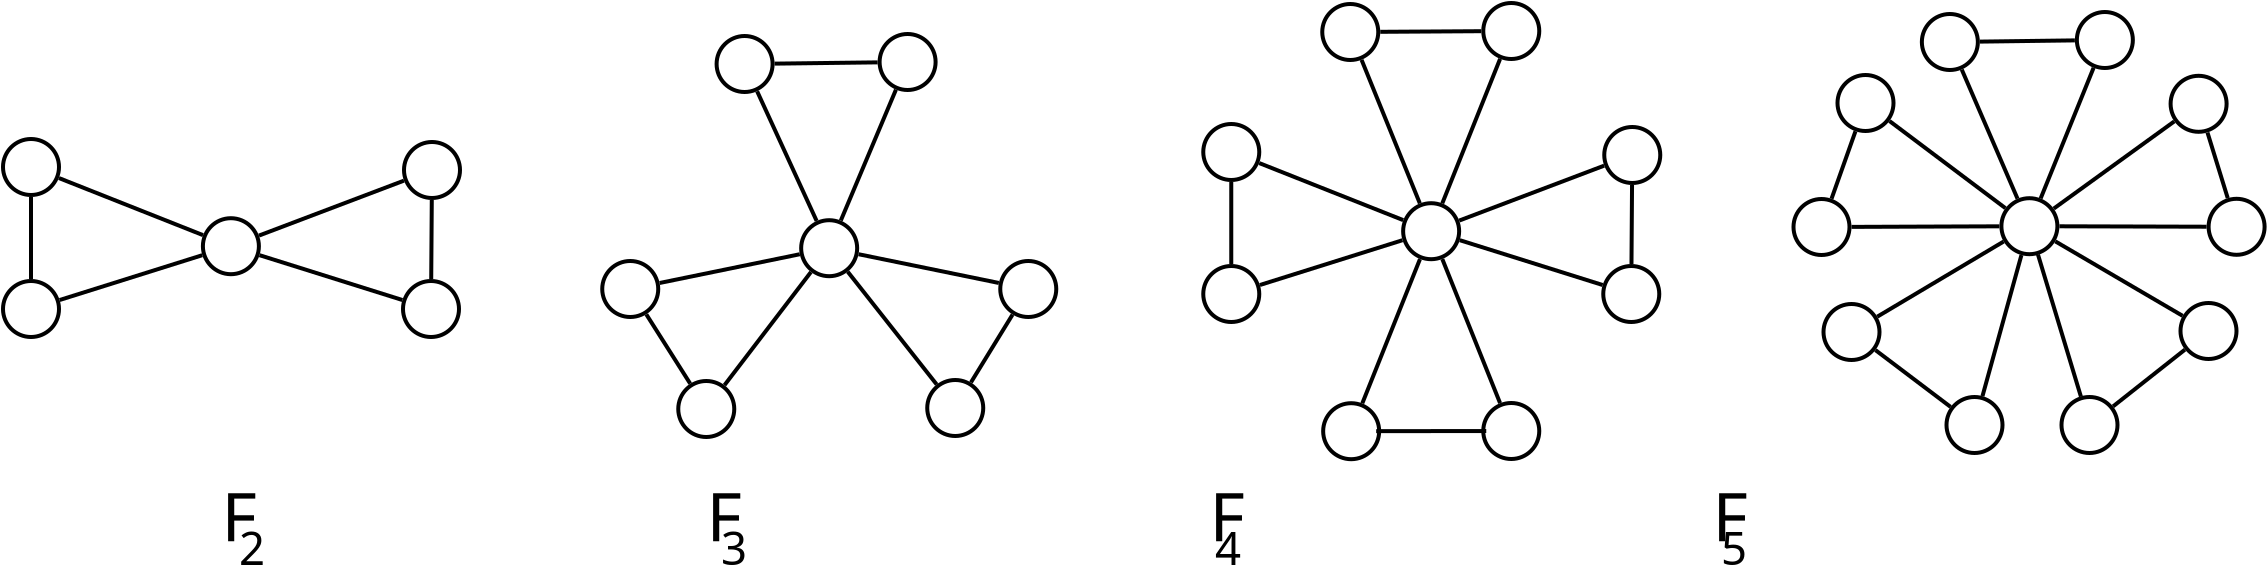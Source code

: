 <?xml version="1.0" encoding="UTF-8"?>
<dia:diagram xmlns:dia="http://www.lysator.liu.se/~alla/dia/">
  <dia:layer name="Background" visible="true" active="true">
    <dia:object type="Standard - Ellipse" version="0" id="O0">
      <dia:attribute name="obj_pos">
        <dia:point val="48.6,21.45"/>
      </dia:attribute>
      <dia:attribute name="obj_bb">
        <dia:rectangle val="48.5,21.35;51.5,24.35"/>
      </dia:attribute>
      <dia:attribute name="elem_corner">
        <dia:point val="48.6,21.45"/>
      </dia:attribute>
      <dia:attribute name="elem_width">
        <dia:real val="2.8"/>
      </dia:attribute>
      <dia:attribute name="elem_height">
        <dia:real val="2.8"/>
      </dia:attribute>
      <dia:attribute name="border_width">
        <dia:real val="0.2"/>
      </dia:attribute>
      <dia:attribute name="show_background">
        <dia:boolean val="false"/>
      </dia:attribute>
      <dia:attribute name="aspect">
        <dia:enum val="2"/>
      </dia:attribute>
    </dia:object>
    <dia:object type="Standard - Line" version="0" id="O1">
      <dia:attribute name="obj_pos">
        <dia:point val="41.399,19.442"/>
      </dia:attribute>
      <dia:attribute name="obj_bb">
        <dia:rectangle val="41.269,19.312;48.736,22.427"/>
      </dia:attribute>
      <dia:attribute name="conn_endpoints">
        <dia:point val="41.399,19.442"/>
        <dia:point val="48.606,22.298"/>
      </dia:attribute>
      <dia:attribute name="numcp">
        <dia:int val="1"/>
      </dia:attribute>
      <dia:attribute name="line_width">
        <dia:real val="0.2"/>
      </dia:attribute>
      <dia:connections>
        <dia:connection handle="0" to="O2" connection="8"/>
        <dia:connection handle="1" to="O0" connection="8"/>
      </dia:connections>
    </dia:object>
    <dia:object type="Standard - Ellipse" version="0" id="O2">
      <dia:attribute name="obj_pos">
        <dia:point val="38.605,17.49"/>
      </dia:attribute>
      <dia:attribute name="obj_bb">
        <dia:rectangle val="38.505,17.39;41.505,20.39"/>
      </dia:attribute>
      <dia:attribute name="elem_corner">
        <dia:point val="38.605,17.49"/>
      </dia:attribute>
      <dia:attribute name="elem_width">
        <dia:real val="2.8"/>
      </dia:attribute>
      <dia:attribute name="elem_height">
        <dia:real val="2.8"/>
      </dia:attribute>
      <dia:attribute name="border_width">
        <dia:real val="0.2"/>
      </dia:attribute>
      <dia:attribute name="show_background">
        <dia:boolean val="false"/>
      </dia:attribute>
      <dia:attribute name="aspect">
        <dia:enum val="2"/>
      </dia:attribute>
    </dia:object>
    <dia:object type="Standard - Line" version="0" id="O3">
      <dia:attribute name="obj_pos">
        <dia:point val="41.436,25.541"/>
      </dia:attribute>
      <dia:attribute name="obj_bb">
        <dia:rectangle val="41.31,23.174;48.695,25.666"/>
      </dia:attribute>
      <dia:attribute name="conn_endpoints">
        <dia:point val="41.436,25.541"/>
        <dia:point val="48.569,23.299"/>
      </dia:attribute>
      <dia:attribute name="numcp">
        <dia:int val="1"/>
      </dia:attribute>
      <dia:attribute name="line_width">
        <dia:real val="0.2"/>
      </dia:attribute>
      <dia:connections>
        <dia:connection handle="0" to="O4" connection="8"/>
        <dia:connection handle="1" to="O0" connection="8"/>
      </dia:connections>
    </dia:object>
    <dia:object type="Standard - Ellipse" version="0" id="O4">
      <dia:attribute name="obj_pos">
        <dia:point val="38.605,24.59"/>
      </dia:attribute>
      <dia:attribute name="obj_bb">
        <dia:rectangle val="38.505,24.49;41.505,27.49"/>
      </dia:attribute>
      <dia:attribute name="elem_corner">
        <dia:point val="38.605,24.59"/>
      </dia:attribute>
      <dia:attribute name="elem_width">
        <dia:real val="2.8"/>
      </dia:attribute>
      <dia:attribute name="elem_height">
        <dia:real val="2.8"/>
      </dia:attribute>
      <dia:attribute name="border_width">
        <dia:real val="0.2"/>
      </dia:attribute>
      <dia:attribute name="show_background">
        <dia:boolean val="false"/>
      </dia:attribute>
      <dia:attribute name="aspect">
        <dia:enum val="2"/>
      </dia:attribute>
    </dia:object>
    <dia:object type="Standard - Line" version="0" id="O5">
      <dia:attribute name="obj_pos">
        <dia:point val="40.005,24.49"/>
      </dia:attribute>
      <dia:attribute name="obj_bb">
        <dia:rectangle val="39.905,20.29;40.105,24.59"/>
      </dia:attribute>
      <dia:attribute name="conn_endpoints">
        <dia:point val="40.005,24.49"/>
        <dia:point val="40.005,20.39"/>
      </dia:attribute>
      <dia:attribute name="numcp">
        <dia:int val="1"/>
      </dia:attribute>
      <dia:attribute name="line_width">
        <dia:real val="0.2"/>
      </dia:attribute>
      <dia:connections>
        <dia:connection handle="0" to="O4" connection="8"/>
        <dia:connection handle="1" to="O2" connection="8"/>
      </dia:connections>
    </dia:object>
    <dia:object type="Standard - Line" version="0" id="O6">
      <dia:attribute name="obj_pos">
        <dia:point val="58.653,19.571"/>
      </dia:attribute>
      <dia:attribute name="obj_bb">
        <dia:rectangle val="51.273,19.442;58.782,22.448"/>
      </dia:attribute>
      <dia:attribute name="conn_endpoints">
        <dia:point val="58.653,19.571"/>
        <dia:point val="51.402,22.319"/>
      </dia:attribute>
      <dia:attribute name="numcp">
        <dia:int val="1"/>
      </dia:attribute>
      <dia:attribute name="line_width">
        <dia:real val="0.2"/>
      </dia:attribute>
      <dia:connections>
        <dia:connection handle="0" to="O7" connection="8"/>
        <dia:connection handle="1" to="O0" connection="8"/>
      </dia:connections>
    </dia:object>
    <dia:object type="Standard - Ellipse" version="0" id="O7">
      <dia:attribute name="obj_pos">
        <dia:point val="58.655,17.64"/>
      </dia:attribute>
      <dia:attribute name="obj_bb">
        <dia:rectangle val="58.555,17.54;61.555,20.54"/>
      </dia:attribute>
      <dia:attribute name="elem_corner">
        <dia:point val="58.655,17.64"/>
      </dia:attribute>
      <dia:attribute name="elem_width">
        <dia:real val="2.8"/>
      </dia:attribute>
      <dia:attribute name="elem_height">
        <dia:real val="2.8"/>
      </dia:attribute>
      <dia:attribute name="border_width">
        <dia:real val="0.2"/>
      </dia:attribute>
      <dia:attribute name="show_background">
        <dia:boolean val="false"/>
      </dia:attribute>
      <dia:attribute name="aspect">
        <dia:enum val="2"/>
      </dia:attribute>
    </dia:object>
    <dia:object type="Standard - Line" version="0" id="O8">
      <dia:attribute name="obj_pos">
        <dia:point val="58.576,25.541"/>
      </dia:attribute>
      <dia:attribute name="obj_bb">
        <dia:rectangle val="51.304,23.173;58.701,25.667"/>
      </dia:attribute>
      <dia:attribute name="conn_endpoints">
        <dia:point val="58.576,25.541"/>
        <dia:point val="51.429,23.299"/>
      </dia:attribute>
      <dia:attribute name="numcp">
        <dia:int val="1"/>
      </dia:attribute>
      <dia:attribute name="line_width">
        <dia:real val="0.2"/>
      </dia:attribute>
      <dia:connections>
        <dia:connection handle="0" to="O9" connection="8"/>
        <dia:connection handle="1" to="O0" connection="8"/>
      </dia:connections>
    </dia:object>
    <dia:object type="Standard - Ellipse" version="0" id="O9">
      <dia:attribute name="obj_pos">
        <dia:point val="58.605,24.59"/>
      </dia:attribute>
      <dia:attribute name="obj_bb">
        <dia:rectangle val="58.505,24.49;61.505,27.49"/>
      </dia:attribute>
      <dia:attribute name="elem_corner">
        <dia:point val="58.605,24.59"/>
      </dia:attribute>
      <dia:attribute name="elem_width">
        <dia:real val="2.8"/>
      </dia:attribute>
      <dia:attribute name="elem_height">
        <dia:real val="2.8"/>
      </dia:attribute>
      <dia:attribute name="border_width">
        <dia:real val="0.2"/>
      </dia:attribute>
      <dia:attribute name="show_background">
        <dia:boolean val="false"/>
      </dia:attribute>
      <dia:attribute name="aspect">
        <dia:enum val="2"/>
      </dia:attribute>
    </dia:object>
    <dia:object type="Standard - Line" version="0" id="O10">
      <dia:attribute name="obj_pos">
        <dia:point val="60.016,24.49"/>
      </dia:attribute>
      <dia:attribute name="obj_bb">
        <dia:rectangle val="59.915,20.44;60.145,24.59"/>
      </dia:attribute>
      <dia:attribute name="conn_endpoints">
        <dia:point val="60.016,24.49"/>
        <dia:point val="60.044,20.54"/>
      </dia:attribute>
      <dia:attribute name="numcp">
        <dia:int val="1"/>
      </dia:attribute>
      <dia:attribute name="line_width">
        <dia:real val="0.2"/>
      </dia:attribute>
      <dia:connections>
        <dia:connection handle="0" to="O9" connection="8"/>
        <dia:connection handle="1" to="O7" connection="8"/>
      </dia:connections>
    </dia:object>
    <dia:object type="Standard - Ellipse" version="0" id="O11">
      <dia:attribute name="obj_pos">
        <dia:point val="78.513,21.55"/>
      </dia:attribute>
      <dia:attribute name="obj_bb">
        <dia:rectangle val="78.412,21.45;81.412,24.45"/>
      </dia:attribute>
      <dia:attribute name="elem_corner">
        <dia:point val="78.513,21.55"/>
      </dia:attribute>
      <dia:attribute name="elem_width">
        <dia:real val="2.8"/>
      </dia:attribute>
      <dia:attribute name="elem_height">
        <dia:real val="2.8"/>
      </dia:attribute>
      <dia:attribute name="border_width">
        <dia:real val="0.2"/>
      </dia:attribute>
      <dia:attribute name="show_background">
        <dia:boolean val="false"/>
      </dia:attribute>
      <dia:attribute name="aspect">
        <dia:enum val="2"/>
      </dia:attribute>
    </dia:object>
    <dia:object type="Standard - Line" version="0" id="O12">
      <dia:attribute name="obj_pos">
        <dia:point val="71.437,24.689"/>
      </dia:attribute>
      <dia:attribute name="obj_bb">
        <dia:rectangle val="71.319,23.133;78.561,24.807"/>
      </dia:attribute>
      <dia:attribute name="conn_endpoints">
        <dia:point val="71.437,24.689"/>
        <dia:point val="78.443,23.251"/>
      </dia:attribute>
      <dia:attribute name="numcp">
        <dia:int val="1"/>
      </dia:attribute>
      <dia:attribute name="line_width">
        <dia:real val="0.2"/>
      </dia:attribute>
      <dia:connections>
        <dia:connection handle="0" to="O13" connection="8"/>
        <dia:connection handle="1" to="O11" connection="8"/>
      </dia:connections>
    </dia:object>
    <dia:object type="Standard - Ellipse" version="0" id="O13">
      <dia:attribute name="obj_pos">
        <dia:point val="68.567,23.59"/>
      </dia:attribute>
      <dia:attribute name="obj_bb">
        <dia:rectangle val="68.468,23.49;71.468,26.49"/>
      </dia:attribute>
      <dia:attribute name="elem_corner">
        <dia:point val="68.567,23.59"/>
      </dia:attribute>
      <dia:attribute name="elem_width">
        <dia:real val="2.8"/>
      </dia:attribute>
      <dia:attribute name="elem_height">
        <dia:real val="2.8"/>
      </dia:attribute>
      <dia:attribute name="border_width">
        <dia:real val="0.2"/>
      </dia:attribute>
      <dia:attribute name="show_background">
        <dia:boolean val="false"/>
      </dia:attribute>
      <dia:attribute name="aspect">
        <dia:enum val="2"/>
      </dia:attribute>
    </dia:object>
    <dia:object type="Standard - Line" version="0" id="O14">
      <dia:attribute name="obj_pos">
        <dia:point val="74.678,29.798"/>
      </dia:attribute>
      <dia:attribute name="obj_bb">
        <dia:rectangle val="74.538,24.002;79.142,29.938"/>
      </dia:attribute>
      <dia:attribute name="conn_endpoints">
        <dia:point val="74.678,29.798"/>
        <dia:point val="79.001,24.142"/>
      </dia:attribute>
      <dia:attribute name="numcp">
        <dia:int val="1"/>
      </dia:attribute>
      <dia:attribute name="line_width">
        <dia:real val="0.2"/>
      </dia:attribute>
      <dia:connections>
        <dia:connection handle="0" to="O15" connection="8"/>
        <dia:connection handle="1" to="O11" connection="8"/>
      </dia:connections>
    </dia:object>
    <dia:object type="Standard - Ellipse" version="0" id="O15">
      <dia:attribute name="obj_pos">
        <dia:point val="72.368,29.59"/>
      </dia:attribute>
      <dia:attribute name="obj_bb">
        <dia:rectangle val="72.267,29.49;75.267,32.49"/>
      </dia:attribute>
      <dia:attribute name="elem_corner">
        <dia:point val="72.368,29.59"/>
      </dia:attribute>
      <dia:attribute name="elem_width">
        <dia:real val="2.8"/>
      </dia:attribute>
      <dia:attribute name="elem_height">
        <dia:real val="2.8"/>
      </dia:attribute>
      <dia:attribute name="border_width">
        <dia:real val="0.2"/>
      </dia:attribute>
      <dia:attribute name="show_background">
        <dia:boolean val="false"/>
      </dia:attribute>
      <dia:attribute name="aspect">
        <dia:enum val="2"/>
      </dia:attribute>
    </dia:object>
    <dia:object type="Standard - Line" version="0" id="O16">
      <dia:attribute name="obj_pos">
        <dia:point val="72.965,29.723"/>
      </dia:attribute>
      <dia:attribute name="obj_bb">
        <dia:rectangle val="70.632,26.119;73.103,29.86"/>
      </dia:attribute>
      <dia:attribute name="conn_endpoints">
        <dia:point val="72.965,29.723"/>
        <dia:point val="70.77,26.258"/>
      </dia:attribute>
      <dia:attribute name="numcp">
        <dia:int val="1"/>
      </dia:attribute>
      <dia:attribute name="line_width">
        <dia:real val="0.2"/>
      </dia:attribute>
      <dia:connections>
        <dia:connection handle="0" to="O15" connection="8"/>
        <dia:connection handle="1" to="O13" connection="8"/>
      </dia:connections>
    </dia:object>
    <dia:object type="Standard - Line" version="0" id="O17">
      <dia:attribute name="obj_pos">
        <dia:point val="88.398,24.689"/>
      </dia:attribute>
      <dia:attribute name="obj_bb">
        <dia:rectangle val="81.264,23.133;88.516,24.807"/>
      </dia:attribute>
      <dia:attribute name="conn_endpoints">
        <dia:point val="88.398,24.689"/>
        <dia:point val="81.382,23.251"/>
      </dia:attribute>
      <dia:attribute name="numcp">
        <dia:int val="1"/>
      </dia:attribute>
      <dia:attribute name="line_width">
        <dia:real val="0.2"/>
      </dia:attribute>
      <dia:connections>
        <dia:connection handle="0" to="O18" connection="8"/>
        <dia:connection handle="1" to="O11" connection="8"/>
      </dia:connections>
    </dia:object>
    <dia:object type="Standard - Ellipse" version="0" id="O18">
      <dia:attribute name="obj_pos">
        <dia:point val="88.468,23.59"/>
      </dia:attribute>
      <dia:attribute name="obj_bb">
        <dia:rectangle val="88.368,23.49;91.368,26.49"/>
      </dia:attribute>
      <dia:attribute name="elem_corner">
        <dia:point val="88.468,23.59"/>
      </dia:attribute>
      <dia:attribute name="elem_width">
        <dia:real val="2.8"/>
      </dia:attribute>
      <dia:attribute name="elem_height">
        <dia:real val="2.8"/>
      </dia:attribute>
      <dia:attribute name="border_width">
        <dia:real val="0.2"/>
      </dia:attribute>
      <dia:attribute name="show_background">
        <dia:boolean val="false"/>
      </dia:attribute>
      <dia:attribute name="aspect">
        <dia:enum val="2"/>
      </dia:attribute>
    </dia:object>
    <dia:object type="Standard - Line" version="0" id="O19">
      <dia:attribute name="obj_pos">
        <dia:point val="85.291,29.766"/>
      </dia:attribute>
      <dia:attribute name="obj_bb">
        <dia:rectangle val="80.699,23.984;85.431,29.906"/>
      </dia:attribute>
      <dia:attribute name="conn_endpoints">
        <dia:point val="85.291,29.766"/>
        <dia:point val="80.839,24.124"/>
      </dia:attribute>
      <dia:attribute name="numcp">
        <dia:int val="1"/>
      </dia:attribute>
      <dia:attribute name="line_width">
        <dia:real val="0.2"/>
      </dia:attribute>
      <dia:connections>
        <dia:connection handle="0" to="O20" connection="8"/>
        <dia:connection handle="1" to="O11" connection="8"/>
      </dia:connections>
    </dia:object>
    <dia:object type="Standard - Ellipse" version="0" id="O20">
      <dia:attribute name="obj_pos">
        <dia:point val="84.817,29.54"/>
      </dia:attribute>
      <dia:attribute name="obj_bb">
        <dia:rectangle val="84.718,29.44;87.718,32.44"/>
      </dia:attribute>
      <dia:attribute name="elem_corner">
        <dia:point val="84.817,29.54"/>
      </dia:attribute>
      <dia:attribute name="elem_width">
        <dia:real val="2.8"/>
      </dia:attribute>
      <dia:attribute name="elem_height">
        <dia:real val="2.8"/>
      </dia:attribute>
      <dia:attribute name="border_width">
        <dia:real val="0.2"/>
      </dia:attribute>
      <dia:attribute name="show_background">
        <dia:boolean val="false"/>
      </dia:attribute>
      <dia:attribute name="aspect">
        <dia:enum val="2"/>
      </dia:attribute>
    </dia:object>
    <dia:object type="Standard - Line" version="0" id="O21">
      <dia:attribute name="obj_pos">
        <dia:point val="87.002,29.661"/>
      </dia:attribute>
      <dia:attribute name="obj_bb">
        <dia:rectangle val="86.864,26.131;89.221,29.799"/>
      </dia:attribute>
      <dia:attribute name="conn_endpoints">
        <dia:point val="87.002,29.661"/>
        <dia:point val="89.083,26.269"/>
      </dia:attribute>
      <dia:attribute name="numcp">
        <dia:int val="1"/>
      </dia:attribute>
      <dia:attribute name="line_width">
        <dia:real val="0.2"/>
      </dia:attribute>
      <dia:connections>
        <dia:connection handle="0" to="O20" connection="8"/>
        <dia:connection handle="1" to="O18" connection="8"/>
      </dia:connections>
    </dia:object>
    <dia:object type="Standard - Line" version="0" id="O22">
      <dia:attribute name="obj_pos">
        <dia:point val="83.252,15.023"/>
      </dia:attribute>
      <dia:attribute name="obj_bb">
        <dia:rectangle val="80.364,14.892;83.383,21.698"/>
      </dia:attribute>
      <dia:attribute name="conn_endpoints">
        <dia:point val="83.252,15.023"/>
        <dia:point val="80.495,21.567"/>
      </dia:attribute>
      <dia:attribute name="numcp">
        <dia:int val="1"/>
      </dia:attribute>
      <dia:attribute name="line_width">
        <dia:real val="0.2"/>
      </dia:attribute>
      <dia:connections>
        <dia:connection handle="0" to="O23" connection="8"/>
        <dia:connection handle="1" to="O11" connection="8"/>
      </dia:connections>
    </dia:object>
    <dia:object type="Standard - Ellipse" version="0" id="O23">
      <dia:attribute name="obj_pos">
        <dia:point val="82.435,12.24"/>
      </dia:attribute>
      <dia:attribute name="obj_bb">
        <dia:rectangle val="82.335,12.14;85.335,15.14"/>
      </dia:attribute>
      <dia:attribute name="elem_corner">
        <dia:point val="82.435,12.24"/>
      </dia:attribute>
      <dia:attribute name="elem_width">
        <dia:real val="2.8"/>
      </dia:attribute>
      <dia:attribute name="elem_height">
        <dia:real val="2.8"/>
      </dia:attribute>
      <dia:attribute name="border_width">
        <dia:real val="0.2"/>
      </dia:attribute>
      <dia:attribute name="show_background">
        <dia:boolean val="false"/>
      </dia:attribute>
      <dia:attribute name="aspect">
        <dia:enum val="2"/>
      </dia:attribute>
    </dia:object>
    <dia:object type="Standard - Line" version="0" id="O24">
      <dia:attribute name="obj_pos">
        <dia:point val="76.311,15.103"/>
      </dia:attribute>
      <dia:attribute name="obj_bb">
        <dia:rectangle val="76.178,14.971;79.419,21.719"/>
      </dia:attribute>
      <dia:attribute name="conn_endpoints">
        <dia:point val="76.311,15.103"/>
        <dia:point val="79.287,21.587"/>
      </dia:attribute>
      <dia:attribute name="numcp">
        <dia:int val="1"/>
      </dia:attribute>
      <dia:attribute name="line_width">
        <dia:real val="0.2"/>
      </dia:attribute>
      <dia:connections>
        <dia:connection handle="0" to="O25" connection="8"/>
        <dia:connection handle="1" to="O11" connection="8"/>
      </dia:connections>
    </dia:object>
    <dia:object type="Standard - Ellipse" version="0" id="O25">
      <dia:attribute name="obj_pos">
        <dia:point val="74.285,12.34"/>
      </dia:attribute>
      <dia:attribute name="obj_bb">
        <dia:rectangle val="74.185,12.24;77.185,15.24"/>
      </dia:attribute>
      <dia:attribute name="elem_corner">
        <dia:point val="74.285,12.34"/>
      </dia:attribute>
      <dia:attribute name="elem_width">
        <dia:real val="2.8"/>
      </dia:attribute>
      <dia:attribute name="elem_height">
        <dia:real val="2.8"/>
      </dia:attribute>
      <dia:attribute name="border_width">
        <dia:real val="0.2"/>
      </dia:attribute>
      <dia:attribute name="show_background">
        <dia:boolean val="false"/>
      </dia:attribute>
      <dia:attribute name="aspect">
        <dia:enum val="2"/>
      </dia:attribute>
    </dia:object>
    <dia:object type="Standard - Line" version="0" id="O26">
      <dia:attribute name="obj_pos">
        <dia:point val="77.183,13.722"/>
      </dia:attribute>
      <dia:attribute name="obj_bb">
        <dia:rectangle val="77.082,13.557;82.438,13.823"/>
      </dia:attribute>
      <dia:attribute name="conn_endpoints">
        <dia:point val="77.183,13.722"/>
        <dia:point val="82.337,13.658"/>
      </dia:attribute>
      <dia:attribute name="numcp">
        <dia:int val="1"/>
      </dia:attribute>
      <dia:attribute name="line_width">
        <dia:real val="0.2"/>
      </dia:attribute>
      <dia:connections>
        <dia:connection handle="0" to="O25" connection="8"/>
        <dia:connection handle="1" to="O23" connection="8"/>
      </dia:connections>
    </dia:object>
    <dia:object type="Standard - Ellipse" version="0" id="O27">
      <dia:attribute name="obj_pos">
        <dia:point val="108.612,20.7"/>
      </dia:attribute>
      <dia:attribute name="obj_bb">
        <dia:rectangle val="108.512,20.6;111.512,23.6"/>
      </dia:attribute>
      <dia:attribute name="elem_corner">
        <dia:point val="108.612,20.7"/>
      </dia:attribute>
      <dia:attribute name="elem_width">
        <dia:real val="2.8"/>
      </dia:attribute>
      <dia:attribute name="elem_height">
        <dia:real val="2.8"/>
      </dia:attribute>
      <dia:attribute name="border_width">
        <dia:real val="0.2"/>
      </dia:attribute>
      <dia:attribute name="show_background">
        <dia:boolean val="false"/>
      </dia:attribute>
      <dia:attribute name="aspect">
        <dia:enum val="2"/>
      </dia:attribute>
    </dia:object>
    <dia:object type="Standard - Line" version="0" id="O28">
      <dia:attribute name="obj_pos">
        <dia:point val="101.412,18.693"/>
      </dia:attribute>
      <dia:attribute name="obj_bb">
        <dia:rectangle val="101.282,18.563;108.747,21.677"/>
      </dia:attribute>
      <dia:attribute name="conn_endpoints">
        <dia:point val="101.412,18.693"/>
        <dia:point val="108.617,21.547"/>
      </dia:attribute>
      <dia:attribute name="numcp">
        <dia:int val="1"/>
      </dia:attribute>
      <dia:attribute name="line_width">
        <dia:real val="0.2"/>
      </dia:attribute>
      <dia:connections>
        <dia:connection handle="0" to="O29" connection="8"/>
        <dia:connection handle="1" to="O27" connection="8"/>
      </dia:connections>
    </dia:object>
    <dia:object type="Standard - Ellipse" version="0" id="O29">
      <dia:attribute name="obj_pos">
        <dia:point val="98.618,16.74"/>
      </dia:attribute>
      <dia:attribute name="obj_bb">
        <dia:rectangle val="98.517,16.64;101.517,19.64"/>
      </dia:attribute>
      <dia:attribute name="elem_corner">
        <dia:point val="98.618,16.74"/>
      </dia:attribute>
      <dia:attribute name="elem_width">
        <dia:real val="2.8"/>
      </dia:attribute>
      <dia:attribute name="elem_height">
        <dia:real val="2.8"/>
      </dia:attribute>
      <dia:attribute name="border_width">
        <dia:real val="0.2"/>
      </dia:attribute>
      <dia:attribute name="show_background">
        <dia:boolean val="false"/>
      </dia:attribute>
      <dia:attribute name="aspect">
        <dia:enum val="2"/>
      </dia:attribute>
    </dia:object>
    <dia:object type="Standard - Line" version="0" id="O30">
      <dia:attribute name="obj_pos">
        <dia:point val="101.448,24.791"/>
      </dia:attribute>
      <dia:attribute name="obj_bb">
        <dia:rectangle val="101.323,22.424;108.707,24.916"/>
      </dia:attribute>
      <dia:attribute name="conn_endpoints">
        <dia:point val="101.448,24.791"/>
        <dia:point val="108.582,22.549"/>
      </dia:attribute>
      <dia:attribute name="numcp">
        <dia:int val="1"/>
      </dia:attribute>
      <dia:attribute name="line_width">
        <dia:real val="0.2"/>
      </dia:attribute>
      <dia:connections>
        <dia:connection handle="0" to="O31" connection="8"/>
        <dia:connection handle="1" to="O27" connection="8"/>
      </dia:connections>
    </dia:object>
    <dia:object type="Standard - Ellipse" version="0" id="O31">
      <dia:attribute name="obj_pos">
        <dia:point val="98.618,23.84"/>
      </dia:attribute>
      <dia:attribute name="obj_bb">
        <dia:rectangle val="98.517,23.74;101.517,26.74"/>
      </dia:attribute>
      <dia:attribute name="elem_corner">
        <dia:point val="98.618,23.84"/>
      </dia:attribute>
      <dia:attribute name="elem_width">
        <dia:real val="2.8"/>
      </dia:attribute>
      <dia:attribute name="elem_height">
        <dia:real val="2.8"/>
      </dia:attribute>
      <dia:attribute name="border_width">
        <dia:real val="0.2"/>
      </dia:attribute>
      <dia:attribute name="show_background">
        <dia:boolean val="false"/>
      </dia:attribute>
      <dia:attribute name="aspect">
        <dia:enum val="2"/>
      </dia:attribute>
    </dia:object>
    <dia:object type="Standard - Line" version="0" id="O32">
      <dia:attribute name="obj_pos">
        <dia:point val="100.017,23.74"/>
      </dia:attribute>
      <dia:attribute name="obj_bb">
        <dia:rectangle val="99.918,19.54;100.117,23.84"/>
      </dia:attribute>
      <dia:attribute name="conn_endpoints">
        <dia:point val="100.017,23.74"/>
        <dia:point val="100.017,19.64"/>
      </dia:attribute>
      <dia:attribute name="numcp">
        <dia:int val="1"/>
      </dia:attribute>
      <dia:attribute name="line_width">
        <dia:real val="0.2"/>
      </dia:attribute>
      <dia:connections>
        <dia:connection handle="0" to="O31" connection="8"/>
        <dia:connection handle="1" to="O29" connection="8"/>
      </dia:connections>
    </dia:object>
    <dia:object type="Standard - Line" version="0" id="O33">
      <dia:attribute name="obj_pos">
        <dia:point val="118.666,18.821"/>
      </dia:attribute>
      <dia:attribute name="obj_bb">
        <dia:rectangle val="111.286,18.692;118.794,21.698"/>
      </dia:attribute>
      <dia:attribute name="conn_endpoints">
        <dia:point val="118.666,18.821"/>
        <dia:point val="111.414,21.569"/>
      </dia:attribute>
      <dia:attribute name="numcp">
        <dia:int val="1"/>
      </dia:attribute>
      <dia:attribute name="line_width">
        <dia:real val="0.2"/>
      </dia:attribute>
      <dia:connections>
        <dia:connection handle="0" to="O34" connection="8"/>
        <dia:connection handle="1" to="O27" connection="8"/>
      </dia:connections>
    </dia:object>
    <dia:object type="Standard - Ellipse" version="0" id="O34">
      <dia:attribute name="obj_pos">
        <dia:point val="118.668,16.89"/>
      </dia:attribute>
      <dia:attribute name="obj_bb">
        <dia:rectangle val="118.568,16.79;121.568,19.79"/>
      </dia:attribute>
      <dia:attribute name="elem_corner">
        <dia:point val="118.668,16.89"/>
      </dia:attribute>
      <dia:attribute name="elem_width">
        <dia:real val="2.8"/>
      </dia:attribute>
      <dia:attribute name="elem_height">
        <dia:real val="2.8"/>
      </dia:attribute>
      <dia:attribute name="border_width">
        <dia:real val="0.2"/>
      </dia:attribute>
      <dia:attribute name="show_background">
        <dia:boolean val="false"/>
      </dia:attribute>
      <dia:attribute name="aspect">
        <dia:enum val="2"/>
      </dia:attribute>
    </dia:object>
    <dia:object type="Standard - Line" version="0" id="O35">
      <dia:attribute name="obj_pos">
        <dia:point val="118.589,24.791"/>
      </dia:attribute>
      <dia:attribute name="obj_bb">
        <dia:rectangle val="111.316,22.423;118.714,24.917"/>
      </dia:attribute>
      <dia:attribute name="conn_endpoints">
        <dia:point val="118.589,24.791"/>
        <dia:point val="111.441,22.549"/>
      </dia:attribute>
      <dia:attribute name="numcp">
        <dia:int val="1"/>
      </dia:attribute>
      <dia:attribute name="line_width">
        <dia:real val="0.2"/>
      </dia:attribute>
      <dia:connections>
        <dia:connection handle="0" to="O36" connection="8"/>
        <dia:connection handle="1" to="O27" connection="8"/>
      </dia:connections>
    </dia:object>
    <dia:object type="Standard - Ellipse" version="0" id="O36">
      <dia:attribute name="obj_pos">
        <dia:point val="118.618,23.84"/>
      </dia:attribute>
      <dia:attribute name="obj_bb">
        <dia:rectangle val="118.518,23.74;121.518,26.74"/>
      </dia:attribute>
      <dia:attribute name="elem_corner">
        <dia:point val="118.618,23.84"/>
      </dia:attribute>
      <dia:attribute name="elem_width">
        <dia:real val="2.8"/>
      </dia:attribute>
      <dia:attribute name="elem_height">
        <dia:real val="2.8"/>
      </dia:attribute>
      <dia:attribute name="border_width">
        <dia:real val="0.2"/>
      </dia:attribute>
      <dia:attribute name="show_background">
        <dia:boolean val="false"/>
      </dia:attribute>
      <dia:attribute name="aspect">
        <dia:enum val="2"/>
      </dia:attribute>
    </dia:object>
    <dia:object type="Standard - Line" version="0" id="O37">
      <dia:attribute name="obj_pos">
        <dia:point val="120.029,23.74"/>
      </dia:attribute>
      <dia:attribute name="obj_bb">
        <dia:rectangle val="119.928,19.69;120.158,23.84"/>
      </dia:attribute>
      <dia:attribute name="conn_endpoints">
        <dia:point val="120.029,23.74"/>
        <dia:point val="120.057,19.79"/>
      </dia:attribute>
      <dia:attribute name="numcp">
        <dia:int val="1"/>
      </dia:attribute>
      <dia:attribute name="line_width">
        <dia:real val="0.2"/>
      </dia:attribute>
      <dia:connections>
        <dia:connection handle="0" to="O36" connection="8"/>
        <dia:connection handle="1" to="O34" connection="8"/>
      </dia:connections>
    </dia:object>
    <dia:object type="Standard - Line" version="0" id="O38">
      <dia:attribute name="obj_pos">
        <dia:point val="113.462,13.48"/>
      </dia:attribute>
      <dia:attribute name="obj_bb">
        <dia:rectangle val="110.439,13.351;113.591,20.839"/>
      </dia:attribute>
      <dia:attribute name="conn_endpoints">
        <dia:point val="113.462,13.48"/>
        <dia:point val="110.568,20.709"/>
      </dia:attribute>
      <dia:attribute name="numcp">
        <dia:int val="1"/>
      </dia:attribute>
      <dia:attribute name="line_width">
        <dia:real val="0.2"/>
      </dia:attribute>
      <dia:connections>
        <dia:connection handle="0" to="O39" connection="8"/>
        <dia:connection handle="1" to="O27" connection="8"/>
      </dia:connections>
    </dia:object>
    <dia:object type="Standard - Ellipse" version="0" id="O39">
      <dia:attribute name="obj_pos">
        <dia:point val="112.618,10.69"/>
      </dia:attribute>
      <dia:attribute name="obj_bb">
        <dia:rectangle val="112.518,10.59;115.518,13.59"/>
      </dia:attribute>
      <dia:attribute name="elem_corner">
        <dia:point val="112.618,10.69"/>
      </dia:attribute>
      <dia:attribute name="elem_width">
        <dia:real val="2.8"/>
      </dia:attribute>
      <dia:attribute name="elem_height">
        <dia:real val="2.8"/>
      </dia:attribute>
      <dia:attribute name="border_width">
        <dia:real val="0.2"/>
      </dia:attribute>
      <dia:attribute name="show_background">
        <dia:boolean val="false"/>
      </dia:attribute>
      <dia:attribute name="aspect">
        <dia:enum val="2"/>
      </dia:attribute>
    </dia:object>
    <dia:object type="Standard - Line" version="0" id="O40">
      <dia:attribute name="obj_pos">
        <dia:point val="106.532,13.53"/>
      </dia:attribute>
      <dia:attribute name="obj_bb">
        <dia:rectangle val="106.402,13.4;109.578,20.84"/>
      </dia:attribute>
      <dia:attribute name="conn_endpoints">
        <dia:point val="106.532,13.53"/>
        <dia:point val="109.448,20.71"/>
      </dia:attribute>
      <dia:attribute name="numcp">
        <dia:int val="1"/>
      </dia:attribute>
      <dia:attribute name="line_width">
        <dia:real val="0.2"/>
      </dia:attribute>
      <dia:connections>
        <dia:connection handle="0" to="O41" connection="8"/>
        <dia:connection handle="1" to="O27" connection="8"/>
      </dia:connections>
    </dia:object>
    <dia:object type="Standard - Ellipse" version="0" id="O41">
      <dia:attribute name="obj_pos">
        <dia:point val="104.568,10.74"/>
      </dia:attribute>
      <dia:attribute name="obj_bb">
        <dia:rectangle val="104.468,10.64;107.468,13.64"/>
      </dia:attribute>
      <dia:attribute name="elem_corner">
        <dia:point val="104.568,10.74"/>
      </dia:attribute>
      <dia:attribute name="elem_width">
        <dia:real val="2.8"/>
      </dia:attribute>
      <dia:attribute name="elem_height">
        <dia:real val="2.8"/>
      </dia:attribute>
      <dia:attribute name="border_width">
        <dia:real val="0.2"/>
      </dia:attribute>
      <dia:attribute name="show_background">
        <dia:boolean val="false"/>
      </dia:attribute>
      <dia:attribute name="aspect">
        <dia:enum val="2"/>
      </dia:attribute>
    </dia:object>
    <dia:object type="Standard - Line" version="0" id="O42">
      <dia:attribute name="obj_pos">
        <dia:point val="107.468,12.131"/>
      </dia:attribute>
      <dia:attribute name="obj_bb">
        <dia:rectangle val="107.367,11.999;112.619,12.231"/>
      </dia:attribute>
      <dia:attribute name="conn_endpoints">
        <dia:point val="107.468,12.131"/>
        <dia:point val="112.518,12.099"/>
      </dia:attribute>
      <dia:attribute name="numcp">
        <dia:int val="1"/>
      </dia:attribute>
      <dia:attribute name="line_width">
        <dia:real val="0.2"/>
      </dia:attribute>
      <dia:connections>
        <dia:connection handle="0" to="O41" connection="8"/>
        <dia:connection handle="1" to="O39" connection="8"/>
      </dia:connections>
    </dia:object>
    <dia:object type="Standard - Line" version="0" id="O43">
      <dia:attribute name="obj_pos">
        <dia:point val="113.46,30.699"/>
      </dia:attribute>
      <dia:attribute name="obj_bb">
        <dia:rectangle val="110.44,23.361;113.59,30.829"/>
      </dia:attribute>
      <dia:attribute name="conn_endpoints">
        <dia:point val="113.46,30.699"/>
        <dia:point val="110.57,23.491"/>
      </dia:attribute>
      <dia:attribute name="numcp">
        <dia:int val="1"/>
      </dia:attribute>
      <dia:attribute name="line_width">
        <dia:real val="0.2"/>
      </dia:attribute>
      <dia:connections>
        <dia:connection handle="0" to="O44" connection="8"/>
        <dia:connection handle="1" to="O27" connection="8"/>
      </dia:connections>
    </dia:object>
    <dia:object type="Standard - Ellipse" version="0" id="O44">
      <dia:attribute name="obj_pos">
        <dia:point val="112.618,30.69"/>
      </dia:attribute>
      <dia:attribute name="obj_bb">
        <dia:rectangle val="112.518,30.59;115.518,33.59"/>
      </dia:attribute>
      <dia:attribute name="elem_corner">
        <dia:point val="112.618,30.69"/>
      </dia:attribute>
      <dia:attribute name="elem_width">
        <dia:real val="2.8"/>
      </dia:attribute>
      <dia:attribute name="elem_height">
        <dia:real val="2.8"/>
      </dia:attribute>
      <dia:attribute name="border_width">
        <dia:real val="0.2"/>
      </dia:attribute>
      <dia:attribute name="show_background">
        <dia:boolean val="false"/>
      </dia:attribute>
      <dia:attribute name="aspect">
        <dia:enum val="2"/>
      </dia:attribute>
    </dia:object>
    <dia:object type="Standard - Line" version="0" id="O45">
      <dia:attribute name="obj_pos">
        <dia:point val="106.57,30.708"/>
      </dia:attribute>
      <dia:attribute name="obj_bb">
        <dia:rectangle val="106.44,23.362;109.585,30.838"/>
      </dia:attribute>
      <dia:attribute name="conn_endpoints">
        <dia:point val="106.57,30.708"/>
        <dia:point val="109.455,23.492"/>
      </dia:attribute>
      <dia:attribute name="numcp">
        <dia:int val="1"/>
      </dia:attribute>
      <dia:attribute name="line_width">
        <dia:real val="0.2"/>
      </dia:attribute>
      <dia:connections>
        <dia:connection handle="0" to="O46" connection="8"/>
        <dia:connection handle="1" to="O27" connection="8"/>
      </dia:connections>
    </dia:object>
    <dia:object type="Standard - Ellipse" version="0" id="O46">
      <dia:attribute name="obj_pos">
        <dia:point val="104.613,30.7"/>
      </dia:attribute>
      <dia:attribute name="obj_bb">
        <dia:rectangle val="104.513,30.6;107.513,33.6"/>
      </dia:attribute>
      <dia:attribute name="elem_corner">
        <dia:point val="104.613,30.7"/>
      </dia:attribute>
      <dia:attribute name="elem_width">
        <dia:real val="2.8"/>
      </dia:attribute>
      <dia:attribute name="elem_height">
        <dia:real val="2.8"/>
      </dia:attribute>
      <dia:attribute name="border_width">
        <dia:real val="0.2"/>
      </dia:attribute>
      <dia:attribute name="show_background">
        <dia:boolean val="false"/>
      </dia:attribute>
      <dia:attribute name="aspect">
        <dia:enum val="2"/>
      </dia:attribute>
    </dia:object>
    <dia:object type="Standard - Line" version="0" id="O47">
      <dia:attribute name="obj_pos">
        <dia:point val="107.264,32.098"/>
      </dia:attribute>
      <dia:attribute name="obj_bb">
        <dia:rectangle val="107.164,31.991;112.867,32.199"/>
      </dia:attribute>
      <dia:attribute name="conn_endpoints">
        <dia:point val="107.264,32.098"/>
        <dia:point val="112.767,32.092"/>
      </dia:attribute>
      <dia:attribute name="numcp">
        <dia:int val="1"/>
      </dia:attribute>
      <dia:attribute name="line_width">
        <dia:real val="0.2"/>
      </dia:attribute>
      <dia:connections>
        <dia:connection handle="0" to="O46" connection="8"/>
        <dia:connection handle="1" to="O44" connection="8"/>
      </dia:connections>
    </dia:object>
    <dia:object type="Standard - Ellipse" version="0" id="O48">
      <dia:attribute name="obj_pos">
        <dia:point val="138.525,20.45"/>
      </dia:attribute>
      <dia:attribute name="obj_bb">
        <dia:rectangle val="138.425,20.35;141.425,23.35"/>
      </dia:attribute>
      <dia:attribute name="elem_corner">
        <dia:point val="138.525,20.45"/>
      </dia:attribute>
      <dia:attribute name="elem_width">
        <dia:real val="2.8"/>
      </dia:attribute>
      <dia:attribute name="elem_height">
        <dia:real val="2.8"/>
      </dia:attribute>
      <dia:attribute name="border_width">
        <dia:real val="0.2"/>
      </dia:attribute>
      <dia:attribute name="show_background">
        <dia:boolean val="false"/>
      </dia:attribute>
      <dia:attribute name="aspect">
        <dia:enum val="2"/>
      </dia:attribute>
    </dia:object>
    <dia:object type="Standard - Line" version="0" id="O49">
      <dia:attribute name="obj_pos">
        <dia:point val="132.318,26.374"/>
      </dia:attribute>
      <dia:attribute name="obj_bb">
        <dia:rectangle val="132.181,22.479;138.774,26.511"/>
      </dia:attribute>
      <dia:attribute name="conn_endpoints">
        <dia:point val="132.318,26.374"/>
        <dia:point val="138.637,22.616"/>
      </dia:attribute>
      <dia:attribute name="numcp">
        <dia:int val="1"/>
      </dia:attribute>
      <dia:attribute name="line_width">
        <dia:real val="0.2"/>
      </dia:attribute>
      <dia:connections>
        <dia:connection handle="0" to="O50" connection="8"/>
        <dia:connection handle="1" to="O48" connection="8"/>
      </dia:connections>
    </dia:object>
    <dia:object type="Standard - Ellipse" version="0" id="O50">
      <dia:attribute name="obj_pos">
        <dia:point val="129.63,25.74"/>
      </dia:attribute>
      <dia:attribute name="obj_bb">
        <dia:rectangle val="129.53,25.64;132.53,28.64"/>
      </dia:attribute>
      <dia:attribute name="elem_corner">
        <dia:point val="129.63,25.74"/>
      </dia:attribute>
      <dia:attribute name="elem_width">
        <dia:real val="2.8"/>
      </dia:attribute>
      <dia:attribute name="elem_height">
        <dia:real val="2.8"/>
      </dia:attribute>
      <dia:attribute name="border_width">
        <dia:real val="0.2"/>
      </dia:attribute>
      <dia:attribute name="show_background">
        <dia:boolean val="false"/>
      </dia:attribute>
      <dia:attribute name="aspect">
        <dia:enum val="2"/>
      </dia:attribute>
    </dia:object>
    <dia:object type="Standard - Line" version="0" id="O51">
      <dia:attribute name="obj_pos">
        <dia:point val="137.578,30.349"/>
      </dia:attribute>
      <dia:attribute name="obj_bb">
        <dia:rectangle val="137.455,23.169;139.65,30.471"/>
      </dia:attribute>
      <dia:attribute name="conn_endpoints">
        <dia:point val="137.578,30.349"/>
        <dia:point val="139.527,23.291"/>
      </dia:attribute>
      <dia:attribute name="numcp">
        <dia:int val="1"/>
      </dia:attribute>
      <dia:attribute name="line_width">
        <dia:real val="0.2"/>
      </dia:attribute>
      <dia:connections>
        <dia:connection handle="0" to="O52" connection="8"/>
        <dia:connection handle="1" to="O48" connection="8"/>
      </dia:connections>
    </dia:object>
    <dia:object type="Standard - Ellipse" version="0" id="O52">
      <dia:attribute name="obj_pos">
        <dia:point val="135.78,30.39"/>
      </dia:attribute>
      <dia:attribute name="obj_bb">
        <dia:rectangle val="135.68,30.29;138.68,33.29"/>
      </dia:attribute>
      <dia:attribute name="elem_corner">
        <dia:point val="135.78,30.39"/>
      </dia:attribute>
      <dia:attribute name="elem_width">
        <dia:real val="2.8"/>
      </dia:attribute>
      <dia:attribute name="elem_height">
        <dia:real val="2.8"/>
      </dia:attribute>
      <dia:attribute name="border_width">
        <dia:real val="0.2"/>
      </dia:attribute>
      <dia:attribute name="show_background">
        <dia:boolean val="false"/>
      </dia:attribute>
      <dia:attribute name="aspect">
        <dia:enum val="2"/>
      </dia:attribute>
    </dia:object>
    <dia:object type="Standard - Line" version="0" id="O53">
      <dia:attribute name="obj_pos">
        <dia:point val="135.984,30.886"/>
      </dia:attribute>
      <dia:attribute name="obj_bb">
        <dia:rectangle val="132.086,27.904;136.124,31.026"/>
      </dia:attribute>
      <dia:attribute name="conn_endpoints">
        <dia:point val="135.984,30.886"/>
        <dia:point val="132.226,28.044"/>
      </dia:attribute>
      <dia:attribute name="numcp">
        <dia:int val="1"/>
      </dia:attribute>
      <dia:attribute name="line_width">
        <dia:real val="0.2"/>
      </dia:attribute>
      <dia:connections>
        <dia:connection handle="0" to="O52" connection="8"/>
        <dia:connection handle="1" to="O50" connection="8"/>
      </dia:connections>
    </dia:object>
    <dia:object type="Standard - Line" version="0" id="O54">
      <dia:attribute name="obj_pos">
        <dia:point val="147.585,26.332"/>
      </dia:attribute>
      <dia:attribute name="obj_bb">
        <dia:rectangle val="141.083,22.471;147.722,26.469"/>
      </dia:attribute>
      <dia:attribute name="conn_endpoints">
        <dia:point val="147.585,26.332"/>
        <dia:point val="141.22,22.608"/>
      </dia:attribute>
      <dia:attribute name="numcp">
        <dia:int val="1"/>
      </dia:attribute>
      <dia:attribute name="line_width">
        <dia:real val="0.2"/>
      </dia:attribute>
      <dia:connections>
        <dia:connection handle="0" to="O55" connection="8"/>
        <dia:connection handle="1" to="O48" connection="8"/>
      </dia:connections>
    </dia:object>
    <dia:object type="Standard - Ellipse" version="0" id="O55">
      <dia:attribute name="obj_pos">
        <dia:point val="147.48,25.69"/>
      </dia:attribute>
      <dia:attribute name="obj_bb">
        <dia:rectangle val="147.38,25.59;150.38,28.59"/>
      </dia:attribute>
      <dia:attribute name="elem_corner">
        <dia:point val="147.48,25.69"/>
      </dia:attribute>
      <dia:attribute name="elem_width">
        <dia:real val="2.8"/>
      </dia:attribute>
      <dia:attribute name="elem_height">
        <dia:real val="2.8"/>
      </dia:attribute>
      <dia:attribute name="border_width">
        <dia:real val="0.2"/>
      </dia:attribute>
      <dia:attribute name="show_background">
        <dia:boolean val="false"/>
      </dia:attribute>
      <dia:attribute name="aspect">
        <dia:enum val="2"/>
      </dia:attribute>
    </dia:object>
    <dia:object type="Standard - Line" version="0" id="O56">
      <dia:attribute name="obj_pos">
        <dia:point val="142.502,30.373"/>
      </dia:attribute>
      <dia:attribute name="obj_bb">
        <dia:rectangle val="140.229,23.143;142.626,30.497"/>
      </dia:attribute>
      <dia:attribute name="conn_endpoints">
        <dia:point val="142.502,30.373"/>
        <dia:point val="140.353,23.267"/>
      </dia:attribute>
      <dia:attribute name="numcp">
        <dia:int val="1"/>
      </dia:attribute>
      <dia:attribute name="line_width">
        <dia:real val="0.2"/>
      </dia:attribute>
      <dia:connections>
        <dia:connection handle="0" to="O57" connection="8"/>
        <dia:connection handle="1" to="O48" connection="8"/>
      </dia:connections>
    </dia:object>
    <dia:object type="Standard - Ellipse" version="0" id="O57">
      <dia:attribute name="obj_pos">
        <dia:point val="141.53,30.39"/>
      </dia:attribute>
      <dia:attribute name="obj_bb">
        <dia:rectangle val="141.43,30.29;144.43,33.29"/>
      </dia:attribute>
      <dia:attribute name="elem_corner">
        <dia:point val="141.53,30.39"/>
      </dia:attribute>
      <dia:attribute name="elem_width">
        <dia:real val="2.8"/>
      </dia:attribute>
      <dia:attribute name="elem_height">
        <dia:real val="2.8"/>
      </dia:attribute>
      <dia:attribute name="border_width">
        <dia:real val="0.2"/>
      </dia:attribute>
      <dia:attribute name="show_background">
        <dia:boolean val="false"/>
      </dia:attribute>
      <dia:attribute name="aspect">
        <dia:enum val="2"/>
      </dia:attribute>
    </dia:object>
    <dia:object type="Standard - Line" version="0" id="O58">
      <dia:attribute name="obj_pos">
        <dia:point val="144.107,30.86"/>
      </dia:attribute>
      <dia:attribute name="obj_bb">
        <dia:rectangle val="143.967,27.879;147.843,31.001"/>
      </dia:attribute>
      <dia:attribute name="conn_endpoints">
        <dia:point val="144.107,30.86"/>
        <dia:point val="147.703,28.02"/>
      </dia:attribute>
      <dia:attribute name="numcp">
        <dia:int val="1"/>
      </dia:attribute>
      <dia:attribute name="line_width">
        <dia:real val="0.2"/>
      </dia:attribute>
      <dia:connections>
        <dia:connection handle="0" to="O57" connection="8"/>
        <dia:connection handle="1" to="O55" connection="8"/>
      </dia:connections>
    </dia:object>
    <dia:object type="Standard - Line" version="0" id="O59">
      <dia:attribute name="obj_pos">
        <dia:point val="143.136,13.927"/>
      </dia:attribute>
      <dia:attribute name="obj_bb">
        <dia:rectangle val="140.357,13.796;143.266,20.594"/>
      </dia:attribute>
      <dia:attribute name="conn_endpoints">
        <dia:point val="143.136,13.927"/>
        <dia:point val="140.487,20.463"/>
      </dia:attribute>
      <dia:attribute name="numcp">
        <dia:int val="1"/>
      </dia:attribute>
      <dia:attribute name="line_width">
        <dia:real val="0.2"/>
      </dia:attribute>
      <dia:connections>
        <dia:connection handle="0" to="O60" connection="8"/>
        <dia:connection handle="1" to="O48" connection="8"/>
      </dia:connections>
    </dia:object>
    <dia:object type="Standard - Ellipse" version="0" id="O60">
      <dia:attribute name="obj_pos">
        <dia:point val="142.298,11.14"/>
      </dia:attribute>
      <dia:attribute name="obj_bb">
        <dia:rectangle val="142.198,11.04;145.198,14.04"/>
      </dia:attribute>
      <dia:attribute name="elem_corner">
        <dia:point val="142.298,11.14"/>
      </dia:attribute>
      <dia:attribute name="elem_width">
        <dia:real val="2.8"/>
      </dia:attribute>
      <dia:attribute name="elem_height">
        <dia:real val="2.8"/>
      </dia:attribute>
      <dia:attribute name="border_width">
        <dia:real val="0.2"/>
      </dia:attribute>
      <dia:attribute name="show_background">
        <dia:boolean val="false"/>
      </dia:attribute>
      <dia:attribute name="aspect">
        <dia:enum val="2"/>
      </dia:attribute>
    </dia:object>
    <dia:object type="Standard - Line" version="0" id="O61">
      <dia:attribute name="obj_pos">
        <dia:point val="136.542,14.017"/>
      </dia:attribute>
      <dia:attribute name="obj_bb">
        <dia:rectangle val="136.411,13.885;139.462,20.605"/>
      </dia:attribute>
      <dia:attribute name="conn_endpoints">
        <dia:point val="136.542,14.017"/>
        <dia:point val="139.331,20.473"/>
      </dia:attribute>
      <dia:attribute name="numcp">
        <dia:int val="1"/>
      </dia:attribute>
      <dia:attribute name="line_width">
        <dia:real val="0.2"/>
      </dia:attribute>
      <dia:connections>
        <dia:connection handle="0" to="O62" connection="8"/>
        <dia:connection handle="1" to="O48" connection="8"/>
      </dia:connections>
    </dia:object>
    <dia:object type="Standard - Ellipse" version="0" id="O62">
      <dia:attribute name="obj_pos">
        <dia:point val="134.548,11.24"/>
      </dia:attribute>
      <dia:attribute name="obj_bb">
        <dia:rectangle val="134.448,11.14;137.448,14.14"/>
      </dia:attribute>
      <dia:attribute name="elem_corner">
        <dia:point val="134.548,11.24"/>
      </dia:attribute>
      <dia:attribute name="elem_width">
        <dia:real val="2.8"/>
      </dia:attribute>
      <dia:attribute name="elem_height">
        <dia:real val="2.8"/>
      </dia:attribute>
      <dia:attribute name="border_width">
        <dia:real val="0.2"/>
      </dia:attribute>
      <dia:attribute name="show_background">
        <dia:boolean val="false"/>
      </dia:attribute>
      <dia:attribute name="aspect">
        <dia:enum val="2"/>
      </dia:attribute>
    </dia:object>
    <dia:object type="Standard - Line" version="0" id="O63">
      <dia:attribute name="obj_pos">
        <dia:point val="137.447,12.621"/>
      </dia:attribute>
      <dia:attribute name="obj_bb">
        <dia:rectangle val="137.346,12.458;142.3,12.722"/>
      </dia:attribute>
      <dia:attribute name="conn_endpoints">
        <dia:point val="137.447,12.621"/>
        <dia:point val="142.199,12.559"/>
      </dia:attribute>
      <dia:attribute name="numcp">
        <dia:int val="1"/>
      </dia:attribute>
      <dia:attribute name="line_width">
        <dia:real val="0.2"/>
      </dia:attribute>
      <dia:connections>
        <dia:connection handle="0" to="O62" connection="8"/>
        <dia:connection handle="1" to="O60" connection="8"/>
      </dia:connections>
    </dia:object>
    <dia:object type="Standard - Line" version="0" id="O64">
      <dia:attribute name="obj_pos">
        <dia:point val="132.929,16.591"/>
      </dia:attribute>
      <dia:attribute name="obj_bb">
        <dia:rectangle val="132.789,16.451;138.866,21.089"/>
      </dia:attribute>
      <dia:attribute name="conn_endpoints">
        <dia:point val="132.929,16.591"/>
        <dia:point val="138.726,20.949"/>
      </dia:attribute>
      <dia:attribute name="numcp">
        <dia:int val="1"/>
      </dia:attribute>
      <dia:attribute name="line_width">
        <dia:real val="0.2"/>
      </dia:attribute>
      <dia:connections>
        <dia:connection handle="0" to="O65" connection="8"/>
        <dia:connection handle="1" to="O48" connection="8"/>
      </dia:connections>
    </dia:object>
    <dia:object type="Standard - Ellipse" version="0" id="O65">
      <dia:attribute name="obj_pos">
        <dia:point val="130.33,14.29"/>
      </dia:attribute>
      <dia:attribute name="obj_bb">
        <dia:rectangle val="130.23,14.19;133.23,17.19"/>
      </dia:attribute>
      <dia:attribute name="elem_corner">
        <dia:point val="130.33,14.29"/>
      </dia:attribute>
      <dia:attribute name="elem_width">
        <dia:real val="2.8"/>
      </dia:attribute>
      <dia:attribute name="elem_height">
        <dia:real val="2.8"/>
      </dia:attribute>
      <dia:attribute name="border_width">
        <dia:real val="0.2"/>
      </dia:attribute>
      <dia:attribute name="show_background">
        <dia:boolean val="false"/>
      </dia:attribute>
      <dia:attribute name="aspect">
        <dia:enum val="2"/>
      </dia:attribute>
    </dia:object>
    <dia:object type="Standard - Line" version="0" id="O66">
      <dia:attribute name="obj_pos">
        <dia:point val="131.03,21.884"/>
      </dia:attribute>
      <dia:attribute name="obj_bb">
        <dia:rectangle val="130.93,21.755;138.525,21.985"/>
      </dia:attribute>
      <dia:attribute name="conn_endpoints">
        <dia:point val="131.03,21.884"/>
        <dia:point val="138.425,21.856"/>
      </dia:attribute>
      <dia:attribute name="numcp">
        <dia:int val="1"/>
      </dia:attribute>
      <dia:attribute name="line_width">
        <dia:real val="0.2"/>
      </dia:attribute>
      <dia:connections>
        <dia:connection handle="0" to="O67" connection="8"/>
        <dia:connection handle="1" to="O48" connection="8"/>
      </dia:connections>
    </dia:object>
    <dia:object type="Standard - Ellipse" version="0" id="O67">
      <dia:attribute name="obj_pos">
        <dia:point val="128.13,20.49"/>
      </dia:attribute>
      <dia:attribute name="obj_bb">
        <dia:rectangle val="128.03,20.39;131.03,23.39"/>
      </dia:attribute>
      <dia:attribute name="elem_corner">
        <dia:point val="128.13,20.49"/>
      </dia:attribute>
      <dia:attribute name="elem_width">
        <dia:real val="2.8"/>
      </dia:attribute>
      <dia:attribute name="elem_height">
        <dia:real val="2.8"/>
      </dia:attribute>
      <dia:attribute name="border_width">
        <dia:real val="0.2"/>
      </dia:attribute>
      <dia:attribute name="show_background">
        <dia:boolean val="false"/>
      </dia:attribute>
      <dia:attribute name="aspect">
        <dia:enum val="2"/>
      </dia:attribute>
    </dia:object>
    <dia:object type="Standard - Line" version="0" id="O68">
      <dia:attribute name="obj_pos">
        <dia:point val="130.031,20.478"/>
      </dia:attribute>
      <dia:attribute name="obj_bb">
        <dia:rectangle val="129.903,16.975;131.357,20.605"/>
      </dia:attribute>
      <dia:attribute name="conn_endpoints">
        <dia:point val="130.031,20.478"/>
        <dia:point val="131.229,17.102"/>
      </dia:attribute>
      <dia:attribute name="numcp">
        <dia:int val="1"/>
      </dia:attribute>
      <dia:attribute name="line_width">
        <dia:real val="0.2"/>
      </dia:attribute>
      <dia:connections>
        <dia:connection handle="0" to="O67" connection="8"/>
        <dia:connection handle="1" to="O65" connection="8"/>
      </dia:connections>
    </dia:object>
    <dia:object type="Standard - Line" version="0" id="O69">
      <dia:attribute name="obj_pos">
        <dia:point val="148.785,21.876"/>
      </dia:attribute>
      <dia:attribute name="obj_bb">
        <dia:rectangle val="141.325,21.754;148.885,21.976"/>
      </dia:attribute>
      <dia:attribute name="conn_endpoints">
        <dia:point val="148.785,21.876"/>
        <dia:point val="141.425,21.854"/>
      </dia:attribute>
      <dia:attribute name="numcp">
        <dia:int val="1"/>
      </dia:attribute>
      <dia:attribute name="line_width">
        <dia:real val="0.2"/>
      </dia:attribute>
      <dia:connections>
        <dia:connection handle="0" to="O70" connection="8"/>
        <dia:connection handle="1" to="O48" connection="8"/>
      </dia:connections>
    </dia:object>
    <dia:object type="Standard - Ellipse" version="0" id="O70">
      <dia:attribute name="obj_pos">
        <dia:point val="148.885,20.48"/>
      </dia:attribute>
      <dia:attribute name="obj_bb">
        <dia:rectangle val="148.785,20.38;151.785,23.38"/>
      </dia:attribute>
      <dia:attribute name="elem_corner">
        <dia:point val="148.885,20.48"/>
      </dia:attribute>
      <dia:attribute name="elem_width">
        <dia:real val="2.8"/>
      </dia:attribute>
      <dia:attribute name="elem_height">
        <dia:real val="2.8"/>
      </dia:attribute>
      <dia:attribute name="border_width">
        <dia:real val="0.2"/>
      </dia:attribute>
      <dia:attribute name="show_background">
        <dia:boolean val="false"/>
      </dia:attribute>
      <dia:attribute name="aspect">
        <dia:enum val="2"/>
      </dia:attribute>
    </dia:object>
    <dia:object type="Standard - Line" version="0" id="O71">
      <dia:attribute name="obj_pos">
        <dia:point val="147.17,16.609"/>
      </dia:attribute>
      <dia:attribute name="obj_bb">
        <dia:rectangle val="141,16.469;147.31,21.111"/>
      </dia:attribute>
      <dia:attribute name="conn_endpoints">
        <dia:point val="147.17,16.609"/>
        <dia:point val="141.14,20.971"/>
      </dia:attribute>
      <dia:attribute name="numcp">
        <dia:int val="1"/>
      </dia:attribute>
      <dia:attribute name="line_width">
        <dia:real val="0.2"/>
      </dia:attribute>
      <dia:connections>
        <dia:connection handle="0" to="O72" connection="8"/>
        <dia:connection handle="1" to="O48" connection="8"/>
      </dia:connections>
    </dia:object>
    <dia:object type="Standard - Ellipse" version="0" id="O72">
      <dia:attribute name="obj_pos">
        <dia:point val="146.985,14.33"/>
      </dia:attribute>
      <dia:attribute name="obj_bb">
        <dia:rectangle val="146.885,14.23;149.885,17.23"/>
      </dia:attribute>
      <dia:attribute name="elem_corner">
        <dia:point val="146.985,14.33"/>
      </dia:attribute>
      <dia:attribute name="elem_width">
        <dia:real val="2.8"/>
      </dia:attribute>
      <dia:attribute name="elem_height">
        <dia:real val="2.8"/>
      </dia:attribute>
      <dia:attribute name="border_width">
        <dia:real val="0.2"/>
      </dia:attribute>
      <dia:attribute name="show_background">
        <dia:boolean val="false"/>
      </dia:attribute>
      <dia:attribute name="aspect">
        <dia:enum val="2"/>
      </dia:attribute>
    </dia:object>
    <dia:object type="Standard - Line" version="0" id="O73">
      <dia:attribute name="obj_pos">
        <dia:point val="148.828,17.163"/>
      </dia:attribute>
      <dia:attribute name="obj_bb">
        <dia:rectangle val="148.703,17.038;149.967,20.572"/>
      </dia:attribute>
      <dia:attribute name="conn_endpoints">
        <dia:point val="148.828,17.163"/>
        <dia:point val="149.842,20.447"/>
      </dia:attribute>
      <dia:attribute name="numcp">
        <dia:int val="1"/>
      </dia:attribute>
      <dia:attribute name="line_width">
        <dia:real val="0.2"/>
      </dia:attribute>
      <dia:connections>
        <dia:connection handle="0" to="O72" connection="8"/>
        <dia:connection handle="1" to="O70" connection="8"/>
      </dia:connections>
    </dia:object>
    <dia:object type="Standard - Text" version="1" id="O74">
      <dia:attribute name="obj_pos">
        <dia:point val="49.525,37.6"/>
      </dia:attribute>
      <dia:attribute name="obj_bb">
        <dia:rectangle val="49.525,34.438;140.718,38.405"/>
      </dia:attribute>
      <dia:attribute name="text">
        <dia:composite type="text">
          <dia:attribute name="string">
            <dia:string>#F                         F                          F                          F#</dia:string>
          </dia:attribute>
          <dia:attribute name="font">
            <dia:font family="sans" style="0" name="Helvetica"/>
          </dia:attribute>
          <dia:attribute name="height">
            <dia:real val="4.257"/>
          </dia:attribute>
          <dia:attribute name="pos">
            <dia:point val="49.525,37.6"/>
          </dia:attribute>
          <dia:attribute name="color">
            <dia:color val="#000000"/>
          </dia:attribute>
          <dia:attribute name="alignment">
            <dia:enum val="0"/>
          </dia:attribute>
        </dia:composite>
      </dia:attribute>
      <dia:attribute name="valign">
        <dia:enum val="3"/>
      </dia:attribute>
    </dia:object>
    <dia:object type="Standard - Text" version="1" id="O75">
      <dia:attribute name="obj_pos">
        <dia:point val="50.406,38.792"/>
      </dia:attribute>
      <dia:attribute name="obj_bb">
        <dia:rectangle val="50.406,36.611;141.088,39.463"/>
      </dia:attribute>
      <dia:attribute name="text">
        <dia:composite type="text">
          <dia:attribute name="string">
            <dia:string>#2                                      3                                       4                                        5#</dia:string>
          </dia:attribute>
          <dia:attribute name="font">
            <dia:font family="sans" style="0" name="Helvetica"/>
          </dia:attribute>
          <dia:attribute name="height">
            <dia:real val="2.846"/>
          </dia:attribute>
          <dia:attribute name="pos">
            <dia:point val="50.406,38.792"/>
          </dia:attribute>
          <dia:attribute name="color">
            <dia:color val="#000000"/>
          </dia:attribute>
          <dia:attribute name="alignment">
            <dia:enum val="0"/>
          </dia:attribute>
        </dia:composite>
      </dia:attribute>
      <dia:attribute name="valign">
        <dia:enum val="3"/>
      </dia:attribute>
    </dia:object>
  </dia:layer>
</dia:diagram>
